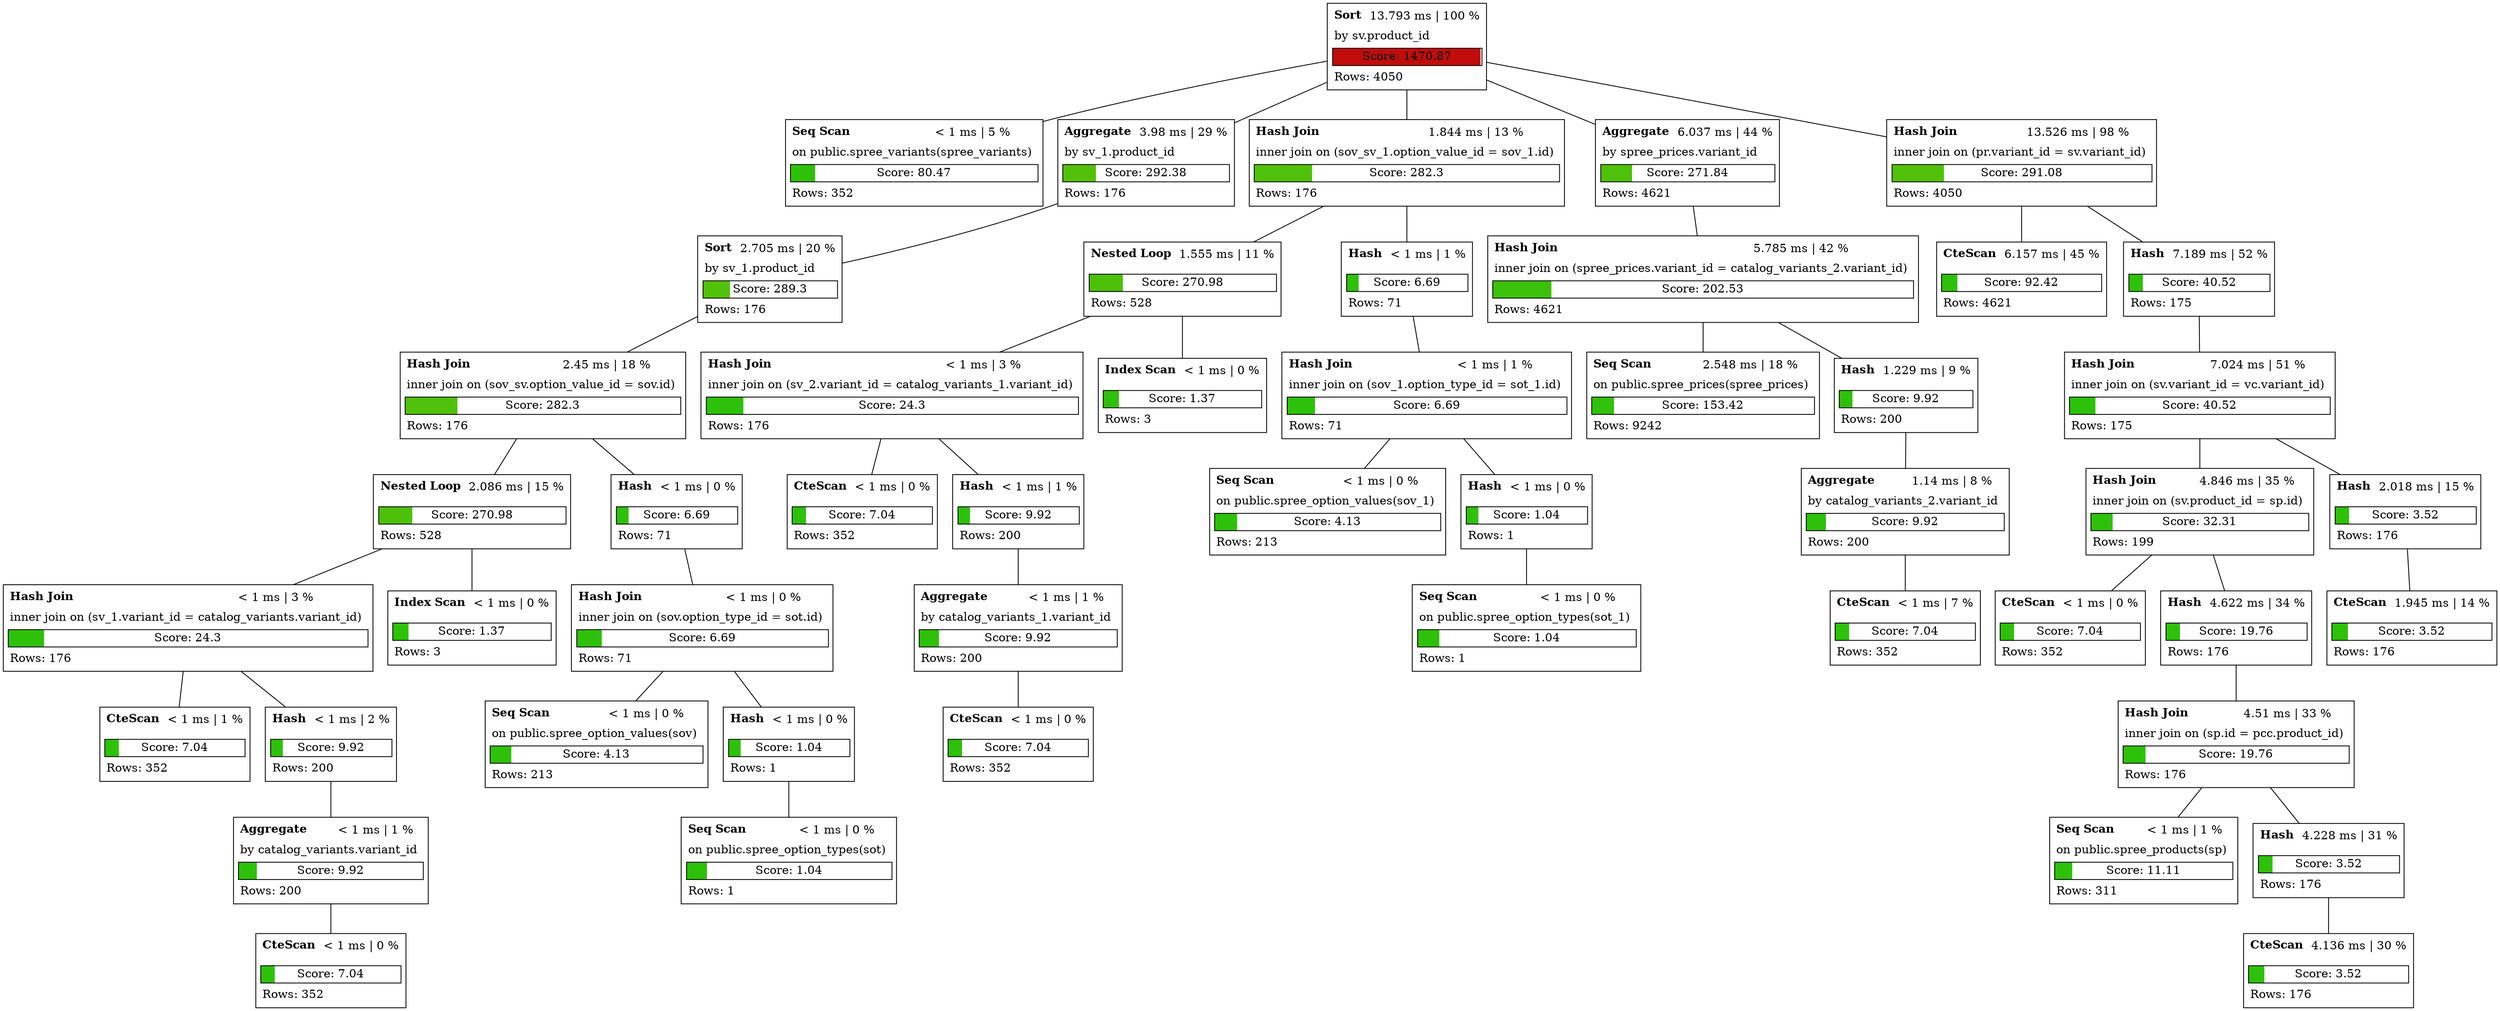 
graph "" {
    node[shape=plain,style=rounded];

    
node0[
    label=<
    <table cellborder="0" cellspacing="5">
        <tr><td align="left"><b>Sort</b></td><td>13.793 ms | 100 %</td></tr>
        <tr><td colspan="2" align="left">by sv.product_id</td></tr>
        <tr><td colspan="2" border="1" bgcolor="#c10d0a;0.99:white">Score: 1470.87</td></tr>
        <tr><td colspan="2" align="left">Rows: 4050</td></tr>
    </table>
>
];


node1[
    label=<
    <table cellborder="0" cellspacing="5">
        <tr><td align="left"><b>Seq Scan</b></td><td>&lt; 1 ms | 5 %</td></tr>
        <tr><td colspan="2" align="left">on public.spree_variants(spree_variants)</td></tr>
        <tr><td colspan="2" border="1" bgcolor="#2ec10a;0.10:white">Score: 80.47</td></tr>
        <tr><td colspan="2" align="left">Rows: 352</td></tr>
    </table>
>
];

node0 -- node1

node2[
    label=<
    <table cellborder="0" cellspacing="5">
        <tr><td align="left"><b>Aggregate</b></td><td>3.98 ms | 29 %</td></tr>
        <tr><td colspan="2" align="left">by sv_1.product_id</td></tr>
        <tr><td colspan="2" border="1" bgcolor="#53c10a;0.20:white">Score: 292.38</td></tr>
        <tr><td colspan="2" align="left">Rows: 176</td></tr>
    </table>
>
];


node3[
    label=<
    <table cellborder="0" cellspacing="5">
        <tr><td align="left"><b>Sort</b></td><td>2.705 ms | 20 %</td></tr>
        <tr><td colspan="2" align="left">by sv_1.product_id</td></tr>
        <tr><td colspan="2" border="1" bgcolor="#52c10a;0.20:white">Score: 289.3</td></tr>
        <tr><td colspan="2" align="left">Rows: 176</td></tr>
    </table>
>
];


node4[
    label=<
    <table cellborder="0" cellspacing="5">
        <tr><td align="left"><b>Hash Join</b></td><td>2.45 ms | 18 %</td></tr>
        <tr><td colspan="2" align="left">inner join on (sov_sv.option_value_id = sov.id)</td></tr>
        <tr><td colspan="2" border="1" bgcolor="#50c10a;0.19:white">Score: 282.3</td></tr>
        <tr><td colspan="2" align="left">Rows: 176</td></tr>
    </table>
>
];


node5[
    label=<
    <table cellborder="0" cellspacing="5">
        <tr><td align="left"><b>Nested Loop</b></td><td>2.086 ms | 15 %</td></tr>
        <tr><td colspan="2" align="left"></td></tr>
        <tr><td colspan="2" border="1" bgcolor="#4dc10a;0.18:white">Score: 270.98</td></tr>
        <tr><td colspan="2" align="left">Rows: 528</td></tr>
    </table>
>
];


node6[
    label=<
    <table cellborder="0" cellspacing="5">
        <tr><td align="left"><b>Hash Join</b></td><td>&lt; 1 ms | 3 %</td></tr>
        <tr><td colspan="2" align="left">inner join on (sv_1.variant_id = catalog_variants.variant_id)</td></tr>
        <tr><td colspan="2" border="1" bgcolor="#2ec10a;0.10:white">Score: 24.3</td></tr>
        <tr><td colspan="2" align="left">Rows: 176</td></tr>
    </table>
>
];


node7[
    label=<
    <table cellborder="0" cellspacing="5">
        <tr><td align="left"><b>CteScan</b></td><td>&lt; 1 ms | 1 %</td></tr>
        <tr><td colspan="2" align="left"></td></tr>
        <tr><td colspan="2" border="1" bgcolor="#2ec10a;0.10:white">Score: 7.04</td></tr>
        <tr><td colspan="2" align="left">Rows: 352</td></tr>
    </table>
>
];

node6 -- node7

node8[
    label=<
    <table cellborder="0" cellspacing="5">
        <tr><td align="left"><b>Hash</b></td><td>&lt; 1 ms | 2 %</td></tr>
        <tr><td colspan="2" align="left"></td></tr>
        <tr><td colspan="2" border="1" bgcolor="#2ec10a;0.10:white">Score: 9.92</td></tr>
        <tr><td colspan="2" align="left">Rows: 200</td></tr>
    </table>
>
];


node9[
    label=<
    <table cellborder="0" cellspacing="5">
        <tr><td align="left"><b>Aggregate</b></td><td>&lt; 1 ms | 1 %</td></tr>
        <tr><td colspan="2" align="left">by catalog_variants.variant_id</td></tr>
        <tr><td colspan="2" border="1" bgcolor="#2ec10a;0.10:white">Score: 9.92</td></tr>
        <tr><td colspan="2" align="left">Rows: 200</td></tr>
    </table>
>
];


node10[
    label=<
    <table cellborder="0" cellspacing="5">
        <tr><td align="left"><b>CteScan</b></td><td>&lt; 1 ms | 0 %</td></tr>
        <tr><td colspan="2" align="left"></td></tr>
        <tr><td colspan="2" border="1" bgcolor="#2ec10a;0.10:white">Score: 7.04</td></tr>
        <tr><td colspan="2" align="left">Rows: 352</td></tr>
    </table>
>
];

node9 -- node10
node8 -- node9
node6 -- node8
node5 -- node6

node11[
    label=<
    <table cellborder="0" cellspacing="5">
        <tr><td align="left"><b>Index Scan</b></td><td>&lt; 1 ms | 0 %</td></tr>
        <tr><td colspan="2" align="left"></td></tr>
        <tr><td colspan="2" border="1" bgcolor="#2ec10a;0.10:white">Score: 1.37</td></tr>
        <tr><td colspan="2" align="left">Rows: 3</td></tr>
    </table>
>
];

node5 -- node11
node4 -- node5

node12[
    label=<
    <table cellborder="0" cellspacing="5">
        <tr><td align="left"><b>Hash</b></td><td>&lt; 1 ms | 0 %</td></tr>
        <tr><td colspan="2" align="left"></td></tr>
        <tr><td colspan="2" border="1" bgcolor="#2ec10a;0.10:white">Score: 6.69</td></tr>
        <tr><td colspan="2" align="left">Rows: 71</td></tr>
    </table>
>
];


node13[
    label=<
    <table cellborder="0" cellspacing="5">
        <tr><td align="left"><b>Hash Join</b></td><td>&lt; 1 ms | 0 %</td></tr>
        <tr><td colspan="2" align="left">inner join on (sov.option_type_id = sot.id)</td></tr>
        <tr><td colspan="2" border="1" bgcolor="#2ec10a;0.10:white">Score: 6.69</td></tr>
        <tr><td colspan="2" align="left">Rows: 71</td></tr>
    </table>
>
];


node14[
    label=<
    <table cellborder="0" cellspacing="5">
        <tr><td align="left"><b>Seq Scan</b></td><td>&lt; 1 ms | 0 %</td></tr>
        <tr><td colspan="2" align="left">on public.spree_option_values(sov)</td></tr>
        <tr><td colspan="2" border="1" bgcolor="#2ec10a;0.10:white">Score: 4.13</td></tr>
        <tr><td colspan="2" align="left">Rows: 213</td></tr>
    </table>
>
];

node13 -- node14

node15[
    label=<
    <table cellborder="0" cellspacing="5">
        <tr><td align="left"><b>Hash</b></td><td>&lt; 1 ms | 0 %</td></tr>
        <tr><td colspan="2" align="left"></td></tr>
        <tr><td colspan="2" border="1" bgcolor="#2ec10a;0.10:white">Score: 1.04</td></tr>
        <tr><td colspan="2" align="left">Rows: 1</td></tr>
    </table>
>
];


node16[
    label=<
    <table cellborder="0" cellspacing="5">
        <tr><td align="left"><b>Seq Scan</b></td><td>&lt; 1 ms | 0 %</td></tr>
        <tr><td colspan="2" align="left">on public.spree_option_types(sot)</td></tr>
        <tr><td colspan="2" border="1" bgcolor="#2ec10a;0.10:white">Score: 1.04</td></tr>
        <tr><td colspan="2" align="left">Rows: 1</td></tr>
    </table>
>
];

node15 -- node16
node13 -- node15
node12 -- node13
node4 -- node12
node3 -- node4
node2 -- node3
node0 -- node2

node17[
    label=<
    <table cellborder="0" cellspacing="5">
        <tr><td align="left"><b>Hash Join</b></td><td>1.844 ms | 13 %</td></tr>
        <tr><td colspan="2" align="left">inner join on (sov_sv_1.option_value_id = sov_1.id)</td></tr>
        <tr><td colspan="2" border="1" bgcolor="#50c10a;0.19:white">Score: 282.3</td></tr>
        <tr><td colspan="2" align="left">Rows: 176</td></tr>
    </table>
>
];


node18[
    label=<
    <table cellborder="0" cellspacing="5">
        <tr><td align="left"><b>Nested Loop</b></td><td>1.555 ms | 11 %</td></tr>
        <tr><td colspan="2" align="left"></td></tr>
        <tr><td colspan="2" border="1" bgcolor="#4dc10a;0.18:white">Score: 270.98</td></tr>
        <tr><td colspan="2" align="left">Rows: 528</td></tr>
    </table>
>
];


node19[
    label=<
    <table cellborder="0" cellspacing="5">
        <tr><td align="left"><b>Hash Join</b></td><td>&lt; 1 ms | 3 %</td></tr>
        <tr><td colspan="2" align="left">inner join on (sv_2.variant_id = catalog_variants_1.variant_id)</td></tr>
        <tr><td colspan="2" border="1" bgcolor="#2ec10a;0.10:white">Score: 24.3</td></tr>
        <tr><td colspan="2" align="left">Rows: 176</td></tr>
    </table>
>
];


node20[
    label=<
    <table cellborder="0" cellspacing="5">
        <tr><td align="left"><b>CteScan</b></td><td>&lt; 1 ms | 0 %</td></tr>
        <tr><td colspan="2" align="left"></td></tr>
        <tr><td colspan="2" border="1" bgcolor="#2ec10a;0.10:white">Score: 7.04</td></tr>
        <tr><td colspan="2" align="left">Rows: 352</td></tr>
    </table>
>
];

node19 -- node20

node21[
    label=<
    <table cellborder="0" cellspacing="5">
        <tr><td align="left"><b>Hash</b></td><td>&lt; 1 ms | 1 %</td></tr>
        <tr><td colspan="2" align="left"></td></tr>
        <tr><td colspan="2" border="1" bgcolor="#2ec10a;0.10:white">Score: 9.92</td></tr>
        <tr><td colspan="2" align="left">Rows: 200</td></tr>
    </table>
>
];


node22[
    label=<
    <table cellborder="0" cellspacing="5">
        <tr><td align="left"><b>Aggregate</b></td><td>&lt; 1 ms | 1 %</td></tr>
        <tr><td colspan="2" align="left">by catalog_variants_1.variant_id</td></tr>
        <tr><td colspan="2" border="1" bgcolor="#2ec10a;0.10:white">Score: 9.92</td></tr>
        <tr><td colspan="2" align="left">Rows: 200</td></tr>
    </table>
>
];


node23[
    label=<
    <table cellborder="0" cellspacing="5">
        <tr><td align="left"><b>CteScan</b></td><td>&lt; 1 ms | 0 %</td></tr>
        <tr><td colspan="2" align="left"></td></tr>
        <tr><td colspan="2" border="1" bgcolor="#2ec10a;0.10:white">Score: 7.04</td></tr>
        <tr><td colspan="2" align="left">Rows: 352</td></tr>
    </table>
>
];

node22 -- node23
node21 -- node22
node19 -- node21
node18 -- node19

node24[
    label=<
    <table cellborder="0" cellspacing="5">
        <tr><td align="left"><b>Index Scan</b></td><td>&lt; 1 ms | 0 %</td></tr>
        <tr><td colspan="2" align="left"></td></tr>
        <tr><td colspan="2" border="1" bgcolor="#2ec10a;0.10:white">Score: 1.37</td></tr>
        <tr><td colspan="2" align="left">Rows: 3</td></tr>
    </table>
>
];

node18 -- node24
node17 -- node18

node25[
    label=<
    <table cellborder="0" cellspacing="5">
        <tr><td align="left"><b>Hash</b></td><td>&lt; 1 ms | 1 %</td></tr>
        <tr><td colspan="2" align="left"></td></tr>
        <tr><td colspan="2" border="1" bgcolor="#2ec10a;0.10:white">Score: 6.69</td></tr>
        <tr><td colspan="2" align="left">Rows: 71</td></tr>
    </table>
>
];


node26[
    label=<
    <table cellborder="0" cellspacing="5">
        <tr><td align="left"><b>Hash Join</b></td><td>&lt; 1 ms | 1 %</td></tr>
        <tr><td colspan="2" align="left">inner join on (sov_1.option_type_id = sot_1.id)</td></tr>
        <tr><td colspan="2" border="1" bgcolor="#2ec10a;0.10:white">Score: 6.69</td></tr>
        <tr><td colspan="2" align="left">Rows: 71</td></tr>
    </table>
>
];


node27[
    label=<
    <table cellborder="0" cellspacing="5">
        <tr><td align="left"><b>Seq Scan</b></td><td>&lt; 1 ms | 0 %</td></tr>
        <tr><td colspan="2" align="left">on public.spree_option_values(sov_1)</td></tr>
        <tr><td colspan="2" border="1" bgcolor="#2ec10a;0.10:white">Score: 4.13</td></tr>
        <tr><td colspan="2" align="left">Rows: 213</td></tr>
    </table>
>
];

node26 -- node27

node28[
    label=<
    <table cellborder="0" cellspacing="5">
        <tr><td align="left"><b>Hash</b></td><td>&lt; 1 ms | 0 %</td></tr>
        <tr><td colspan="2" align="left"></td></tr>
        <tr><td colspan="2" border="1" bgcolor="#2ec10a;0.10:white">Score: 1.04</td></tr>
        <tr><td colspan="2" align="left">Rows: 1</td></tr>
    </table>
>
];


node29[
    label=<
    <table cellborder="0" cellspacing="5">
        <tr><td align="left"><b>Seq Scan</b></td><td>&lt; 1 ms | 0 %</td></tr>
        <tr><td colspan="2" align="left">on public.spree_option_types(sot_1)</td></tr>
        <tr><td colspan="2" border="1" bgcolor="#2ec10a;0.10:white">Score: 1.04</td></tr>
        <tr><td colspan="2" align="left">Rows: 1</td></tr>
    </table>
>
];

node28 -- node29
node26 -- node28
node25 -- node26
node17 -- node25
node0 -- node17

node30[
    label=<
    <table cellborder="0" cellspacing="5">
        <tr><td align="left"><b>Aggregate</b></td><td>6.037 ms | 44 %</td></tr>
        <tr><td colspan="2" align="left">by spree_prices.variant_id</td></tr>
        <tr><td colspan="2" border="1" bgcolor="#4ec10a;0.18:white">Score: 271.84</td></tr>
        <tr><td colspan="2" align="left">Rows: 4621</td></tr>
    </table>
>
];


node31[
    label=<
    <table cellborder="0" cellspacing="5">
        <tr><td align="left"><b>Hash Join</b></td><td>5.785 ms | 42 %</td></tr>
        <tr><td colspan="2" align="left">inner join on (spree_prices.variant_id = catalog_variants_2.variant_id)</td></tr>
        <tr><td colspan="2" border="1" bgcolor="#3cc10a;0.14:white">Score: 202.53</td></tr>
        <tr><td colspan="2" align="left">Rows: 4621</td></tr>
    </table>
>
];


node32[
    label=<
    <table cellborder="0" cellspacing="5">
        <tr><td align="left"><b>Seq Scan</b></td><td>2.548 ms | 18 %</td></tr>
        <tr><td colspan="2" align="left">on public.spree_prices(spree_prices)</td></tr>
        <tr><td colspan="2" border="1" bgcolor="#30c10a;0.10:white">Score: 153.42</td></tr>
        <tr><td colspan="2" align="left">Rows: 9242</td></tr>
    </table>
>
];

node31 -- node32

node33[
    label=<
    <table cellborder="0" cellspacing="5">
        <tr><td align="left"><b>Hash</b></td><td>1.229 ms | 9 %</td></tr>
        <tr><td colspan="2" align="left"></td></tr>
        <tr><td colspan="2" border="1" bgcolor="#2ec10a;0.10:white">Score: 9.92</td></tr>
        <tr><td colspan="2" align="left">Rows: 200</td></tr>
    </table>
>
];


node34[
    label=<
    <table cellborder="0" cellspacing="5">
        <tr><td align="left"><b>Aggregate</b></td><td>1.14 ms | 8 %</td></tr>
        <tr><td colspan="2" align="left">by catalog_variants_2.variant_id</td></tr>
        <tr><td colspan="2" border="1" bgcolor="#2ec10a;0.10:white">Score: 9.92</td></tr>
        <tr><td colspan="2" align="left">Rows: 200</td></tr>
    </table>
>
];


node35[
    label=<
    <table cellborder="0" cellspacing="5">
        <tr><td align="left"><b>CteScan</b></td><td>&lt; 1 ms | 7 %</td></tr>
        <tr><td colspan="2" align="left"></td></tr>
        <tr><td colspan="2" border="1" bgcolor="#2ec10a;0.10:white">Score: 7.04</td></tr>
        <tr><td colspan="2" align="left">Rows: 352</td></tr>
    </table>
>
];

node34 -- node35
node33 -- node34
node31 -- node33
node30 -- node31
node0 -- node30

node36[
    label=<
    <table cellborder="0" cellspacing="5">
        <tr><td align="left"><b>Hash Join</b></td><td>13.526 ms | 98 %</td></tr>
        <tr><td colspan="2" align="left">inner join on (pr.variant_id = sv.variant_id)</td></tr>
        <tr><td colspan="2" border="1" bgcolor="#52c10a;0.20:white">Score: 291.08</td></tr>
        <tr><td colspan="2" align="left">Rows: 4050</td></tr>
    </table>
>
];


node37[
    label=<
    <table cellborder="0" cellspacing="5">
        <tr><td align="left"><b>CteScan</b></td><td>6.157 ms | 45 %</td></tr>
        <tr><td colspan="2" align="left"></td></tr>
        <tr><td colspan="2" border="1" bgcolor="#2ec10a;0.10:white">Score: 92.42</td></tr>
        <tr><td colspan="2" align="left">Rows: 4621</td></tr>
    </table>
>
];

node36 -- node37

node38[
    label=<
    <table cellborder="0" cellspacing="5">
        <tr><td align="left"><b>Hash</b></td><td>7.189 ms | 52 %</td></tr>
        <tr><td colspan="2" align="left"></td></tr>
        <tr><td colspan="2" border="1" bgcolor="#2ec10a;0.10:white">Score: 40.52</td></tr>
        <tr><td colspan="2" align="left">Rows: 175</td></tr>
    </table>
>
];


node39[
    label=<
    <table cellborder="0" cellspacing="5">
        <tr><td align="left"><b>Hash Join</b></td><td>7.024 ms | 51 %</td></tr>
        <tr><td colspan="2" align="left">inner join on (sv.variant_id = vc.variant_id)</td></tr>
        <tr><td colspan="2" border="1" bgcolor="#2ec10a;0.10:white">Score: 40.52</td></tr>
        <tr><td colspan="2" align="left">Rows: 175</td></tr>
    </table>
>
];


node40[
    label=<
    <table cellborder="0" cellspacing="5">
        <tr><td align="left"><b>Hash Join</b></td><td>4.846 ms | 35 %</td></tr>
        <tr><td colspan="2" align="left">inner join on (sv.product_id = sp.id)</td></tr>
        <tr><td colspan="2" border="1" bgcolor="#2ec10a;0.10:white">Score: 32.31</td></tr>
        <tr><td colspan="2" align="left">Rows: 199</td></tr>
    </table>
>
];


node41[
    label=<
    <table cellborder="0" cellspacing="5">
        <tr><td align="left"><b>CteScan</b></td><td>&lt; 1 ms | 0 %</td></tr>
        <tr><td colspan="2" align="left"></td></tr>
        <tr><td colspan="2" border="1" bgcolor="#2ec10a;0.10:white">Score: 7.04</td></tr>
        <tr><td colspan="2" align="left">Rows: 352</td></tr>
    </table>
>
];

node40 -- node41

node42[
    label=<
    <table cellborder="0" cellspacing="5">
        <tr><td align="left"><b>Hash</b></td><td>4.622 ms | 34 %</td></tr>
        <tr><td colspan="2" align="left"></td></tr>
        <tr><td colspan="2" border="1" bgcolor="#2ec10a;0.10:white">Score: 19.76</td></tr>
        <tr><td colspan="2" align="left">Rows: 176</td></tr>
    </table>
>
];


node43[
    label=<
    <table cellborder="0" cellspacing="5">
        <tr><td align="left"><b>Hash Join</b></td><td>4.51 ms | 33 %</td></tr>
        <tr><td colspan="2" align="left">inner join on (sp.id = pcc.product_id)</td></tr>
        <tr><td colspan="2" border="1" bgcolor="#2ec10a;0.10:white">Score: 19.76</td></tr>
        <tr><td colspan="2" align="left">Rows: 176</td></tr>
    </table>
>
];


node44[
    label=<
    <table cellborder="0" cellspacing="5">
        <tr><td align="left"><b>Seq Scan</b></td><td>&lt; 1 ms | 1 %</td></tr>
        <tr><td colspan="2" align="left">on public.spree_products(sp)</td></tr>
        <tr><td colspan="2" border="1" bgcolor="#2ec10a;0.10:white">Score: 11.11</td></tr>
        <tr><td colspan="2" align="left">Rows: 311</td></tr>
    </table>
>
];

node43 -- node44

node45[
    label=<
    <table cellborder="0" cellspacing="5">
        <tr><td align="left"><b>Hash</b></td><td>4.228 ms | 31 %</td></tr>
        <tr><td colspan="2" align="left"></td></tr>
        <tr><td colspan="2" border="1" bgcolor="#2ec10a;0.10:white">Score: 3.52</td></tr>
        <tr><td colspan="2" align="left">Rows: 176</td></tr>
    </table>
>
];


node46[
    label=<
    <table cellborder="0" cellspacing="5">
        <tr><td align="left"><b>CteScan</b></td><td>4.136 ms | 30 %</td></tr>
        <tr><td colspan="2" align="left"></td></tr>
        <tr><td colspan="2" border="1" bgcolor="#2ec10a;0.10:white">Score: 3.52</td></tr>
        <tr><td colspan="2" align="left">Rows: 176</td></tr>
    </table>
>
];

node45 -- node46
node43 -- node45
node42 -- node43
node40 -- node42
node39 -- node40

node47[
    label=<
    <table cellborder="0" cellspacing="5">
        <tr><td align="left"><b>Hash</b></td><td>2.018 ms | 15 %</td></tr>
        <tr><td colspan="2" align="left"></td></tr>
        <tr><td colspan="2" border="1" bgcolor="#2ec10a;0.10:white">Score: 3.52</td></tr>
        <tr><td colspan="2" align="left">Rows: 176</td></tr>
    </table>
>
];


node48[
    label=<
    <table cellborder="0" cellspacing="5">
        <tr><td align="left"><b>CteScan</b></td><td>1.945 ms | 14 %</td></tr>
        <tr><td colspan="2" align="left"></td></tr>
        <tr><td colspan="2" border="1" bgcolor="#2ec10a;0.10:white">Score: 3.52</td></tr>
        <tr><td colspan="2" align="left">Rows: 176</td></tr>
    </table>
>
];

node47 -- node48
node39 -- node47
node38 -- node39
node36 -- node38
node0 -- node36

}
